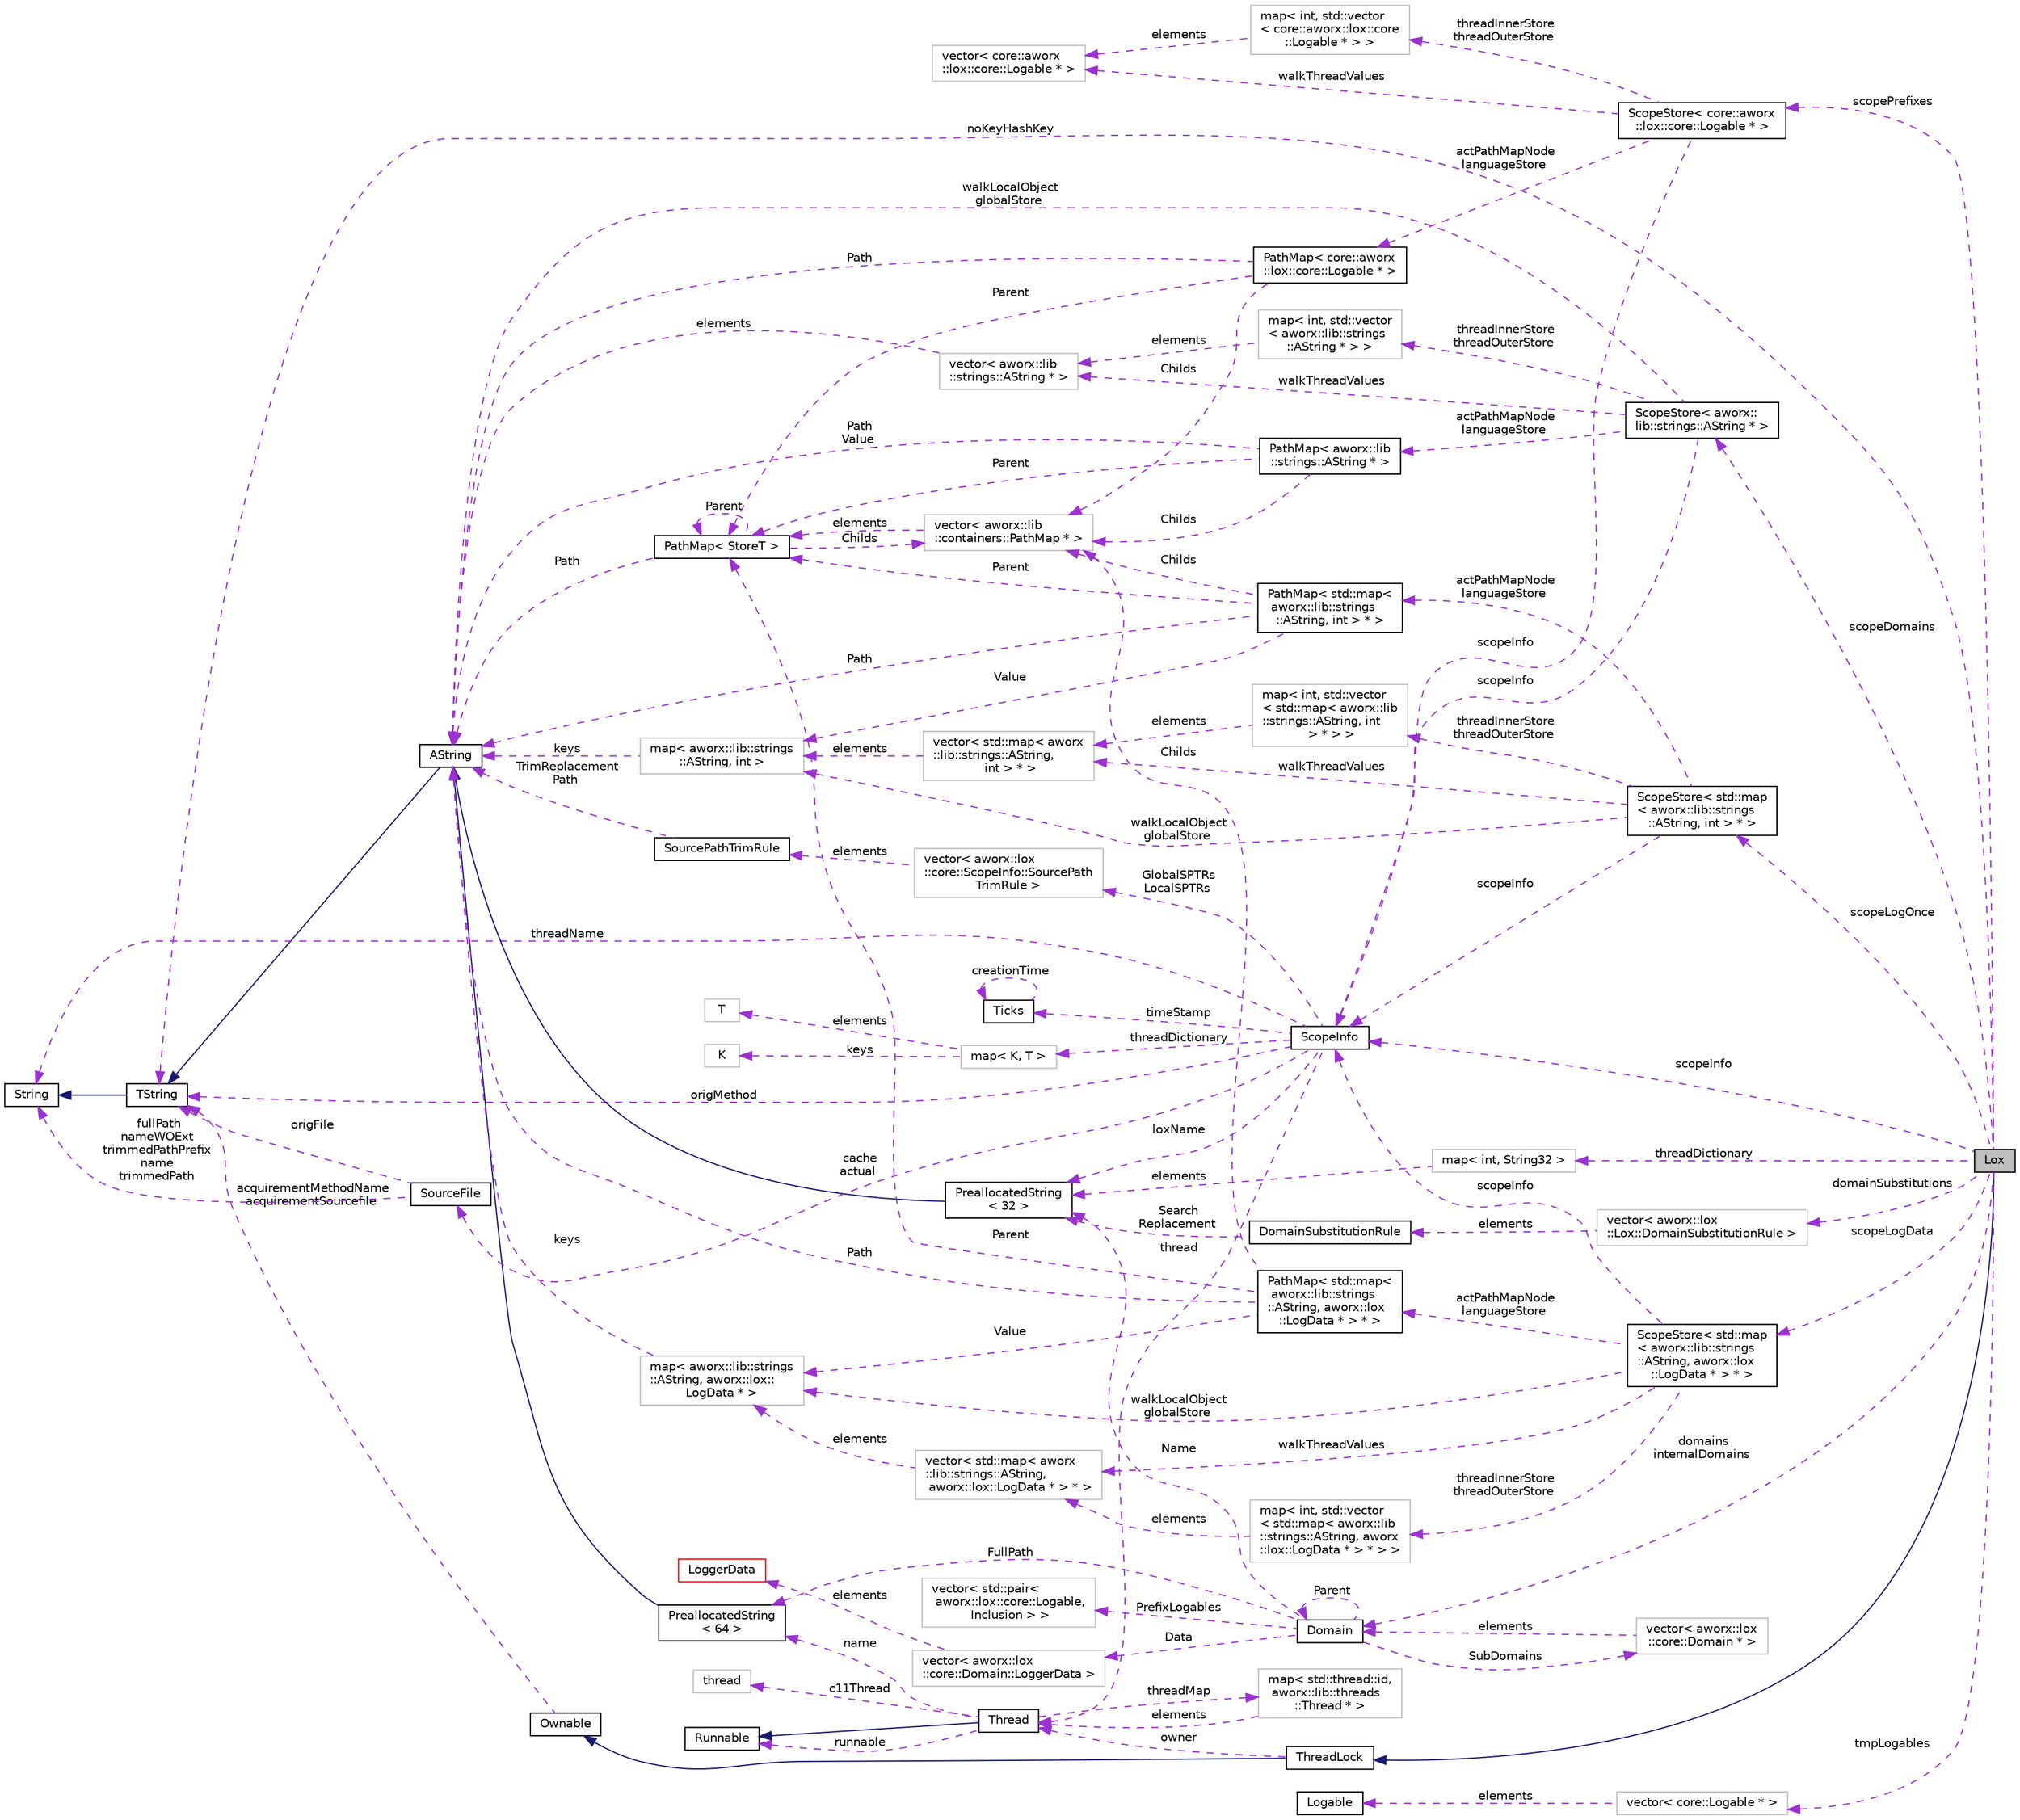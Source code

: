 digraph "Lox"
{
  edge [fontname="Helvetica",fontsize="10",labelfontname="Helvetica",labelfontsize="10"];
  node [fontname="Helvetica",fontsize="10",shape=record];
  rankdir="LR";
  Node1 [label="Lox",height=0.2,width=0.4,color="black", fillcolor="grey75", style="filled", fontcolor="black"];
  Node2 -> Node1 [dir="back",color="midnightblue",fontsize="10",style="solid",fontname="Helvetica"];
  Node2 [label="ThreadLock",height=0.2,width=0.4,color="black", fillcolor="white", style="filled",URL="$classaworx_1_1lib_1_1threads_1_1ThreadLock.html"];
  Node3 -> Node2 [dir="back",color="midnightblue",fontsize="10",style="solid",fontname="Helvetica"];
  Node3 [label="Ownable",height=0.2,width=0.4,color="black", fillcolor="white", style="filled",URL="$classaworx_1_1lib_1_1Ownable.html"];
  Node4 -> Node3 [dir="back",color="darkorchid3",fontsize="10",style="dashed",label=" acquirementMethodName\nacquirementSourcefile" ,fontname="Helvetica"];
  Node4 [label="TString",height=0.2,width=0.4,color="black", fillcolor="white", style="filled",URL="$classaworx_1_1lib_1_1strings_1_1TString.html"];
  Node5 -> Node4 [dir="back",color="midnightblue",fontsize="10",style="solid",fontname="Helvetica"];
  Node5 [label="String",height=0.2,width=0.4,color="black", fillcolor="white", style="filled",URL="$classaworx_1_1lib_1_1strings_1_1String.html"];
  Node6 -> Node2 [dir="back",color="darkorchid3",fontsize="10",style="dashed",label=" owner" ,fontname="Helvetica"];
  Node6 [label="Thread",height=0.2,width=0.4,color="black", fillcolor="white", style="filled",URL="$classaworx_1_1lib_1_1threads_1_1Thread.html"];
  Node7 -> Node6 [dir="back",color="midnightblue",fontsize="10",style="solid",fontname="Helvetica"];
  Node7 [label="Runnable",height=0.2,width=0.4,color="black", fillcolor="white", style="filled",URL="$classaworx_1_1lib_1_1threads_1_1Runnable.html"];
  Node7 -> Node6 [dir="back",color="darkorchid3",fontsize="10",style="dashed",label=" runnable" ,fontname="Helvetica"];
  Node8 -> Node6 [dir="back",color="darkorchid3",fontsize="10",style="dashed",label=" name" ,fontname="Helvetica"];
  Node8 [label="PreallocatedString\l\< 64 \>",height=0.2,width=0.4,color="black", fillcolor="white", style="filled",URL="$classaworx_1_1lib_1_1strings_1_1PreallocatedString.html"];
  Node9 -> Node8 [dir="back",color="midnightblue",fontsize="10",style="solid",fontname="Helvetica"];
  Node9 [label="AString",height=0.2,width=0.4,color="black", fillcolor="white", style="filled",URL="$classaworx_1_1lib_1_1strings_1_1AString.html"];
  Node4 -> Node9 [dir="back",color="midnightblue",fontsize="10",style="solid",fontname="Helvetica"];
  Node10 -> Node6 [dir="back",color="darkorchid3",fontsize="10",style="dashed",label=" threadMap" ,fontname="Helvetica"];
  Node10 [label="map\< std::thread::id,\l aworx::lib::threads\l::Thread * \>",height=0.2,width=0.4,color="grey75", fillcolor="white", style="filled"];
  Node6 -> Node10 [dir="back",color="darkorchid3",fontsize="10",style="dashed",label=" elements" ,fontname="Helvetica"];
  Node11 -> Node6 [dir="back",color="darkorchid3",fontsize="10",style="dashed",label=" c11Thread" ,fontname="Helvetica"];
  Node11 [label="thread",height=0.2,width=0.4,color="grey75", fillcolor="white", style="filled",tooltip="STL class. "];
  Node4 -> Node1 [dir="back",color="darkorchid3",fontsize="10",style="dashed",label=" noKeyHashKey" ,fontname="Helvetica"];
  Node12 -> Node1 [dir="back",color="darkorchid3",fontsize="10",style="dashed",label=" scopeInfo" ,fontname="Helvetica"];
  Node12 [label="ScopeInfo",height=0.2,width=0.4,color="black", fillcolor="white", style="filled",URL="$classaworx_1_1lox_1_1core_1_1ScopeInfo.html"];
  Node13 -> Node12 [dir="back",color="darkorchid3",fontsize="10",style="dashed",label=" threadDictionary" ,fontname="Helvetica"];
  Node13 [label="map\< K, T \>",height=0.2,width=0.4,color="grey75", fillcolor="white", style="filled",tooltip="STL class. "];
  Node14 -> Node13 [dir="back",color="darkorchid3",fontsize="10",style="dashed",label=" keys" ,fontname="Helvetica"];
  Node14 [label="K",height=0.2,width=0.4,color="grey75", fillcolor="white", style="filled"];
  Node15 -> Node13 [dir="back",color="darkorchid3",fontsize="10",style="dashed",label=" elements" ,fontname="Helvetica"];
  Node15 [label="T",height=0.2,width=0.4,color="grey75", fillcolor="white", style="filled"];
  Node5 -> Node12 [dir="back",color="darkorchid3",fontsize="10",style="dashed",label=" threadName" ,fontname="Helvetica"];
  Node4 -> Node12 [dir="back",color="darkorchid3",fontsize="10",style="dashed",label=" origMethod" ,fontname="Helvetica"];
  Node16 -> Node12 [dir="back",color="darkorchid3",fontsize="10",style="dashed",label=" cache\nactual" ,fontname="Helvetica"];
  Node16 [label="SourceFile",height=0.2,width=0.4,color="black", fillcolor="white", style="filled",URL="$structaworx_1_1lox_1_1core_1_1ScopeInfo_1_1SourceFile.html"];
  Node5 -> Node16 [dir="back",color="darkorchid3",fontsize="10",style="dashed",label=" fullPath\nnameWOExt\ntrimmedPathPrefix\nname\ntrimmedPath" ,fontname="Helvetica"];
  Node4 -> Node16 [dir="back",color="darkorchid3",fontsize="10",style="dashed",label=" origFile" ,fontname="Helvetica"];
  Node17 -> Node12 [dir="back",color="darkorchid3",fontsize="10",style="dashed",label=" timeStamp" ,fontname="Helvetica"];
  Node17 [label="Ticks",height=0.2,width=0.4,color="black", fillcolor="white", style="filled",URL="$classaworx_1_1lib_1_1time_1_1Ticks.html"];
  Node17 -> Node17 [dir="back",color="darkorchid3",fontsize="10",style="dashed",label=" creationTime" ,fontname="Helvetica"];
  Node18 -> Node12 [dir="back",color="darkorchid3",fontsize="10",style="dashed",label=" GlobalSPTRs\nLocalSPTRs" ,fontname="Helvetica"];
  Node18 [label="vector\< aworx::lox\l::core::ScopeInfo::SourcePath\lTrimRule \>",height=0.2,width=0.4,color="grey75", fillcolor="white", style="filled"];
  Node19 -> Node18 [dir="back",color="darkorchid3",fontsize="10",style="dashed",label=" elements" ,fontname="Helvetica"];
  Node19 [label="SourcePathTrimRule",height=0.2,width=0.4,color="black", fillcolor="white", style="filled",URL="$structaworx_1_1lox_1_1core_1_1ScopeInfo_1_1SourcePathTrimRule.html"];
  Node9 -> Node19 [dir="back",color="darkorchid3",fontsize="10",style="dashed",label=" TrimReplacement\nPath" ,fontname="Helvetica"];
  Node20 -> Node12 [dir="back",color="darkorchid3",fontsize="10",style="dashed",label=" loxName" ,fontname="Helvetica"];
  Node20 [label="PreallocatedString\l\< 32 \>",height=0.2,width=0.4,color="black", fillcolor="white", style="filled",URL="$classaworx_1_1lib_1_1strings_1_1PreallocatedString.html"];
  Node9 -> Node20 [dir="back",color="midnightblue",fontsize="10",style="solid",fontname="Helvetica"];
  Node6 -> Node12 [dir="back",color="darkorchid3",fontsize="10",style="dashed",label=" thread" ,fontname="Helvetica"];
  Node21 -> Node1 [dir="back",color="darkorchid3",fontsize="10",style="dashed",label=" scopeLogData" ,fontname="Helvetica"];
  Node21 [label="ScopeStore\< std::map\l\< aworx::lib::strings\l::AString, aworx::lox\l::LogData * \> * \>",height=0.2,width=0.4,color="black", fillcolor="white", style="filled",URL="$classaworx_1_1lox_1_1core_1_1ScopeStore.html"];
  Node12 -> Node21 [dir="back",color="darkorchid3",fontsize="10",style="dashed",label=" scopeInfo" ,fontname="Helvetica"];
  Node22 -> Node21 [dir="back",color="darkorchid3",fontsize="10",style="dashed",label=" threadInnerStore\nthreadOuterStore" ,fontname="Helvetica"];
  Node22 [label="map\< int, std::vector\l\< std::map\< aworx::lib\l::strings::AString, aworx\l::lox::LogData * \> * \> \>",height=0.2,width=0.4,color="grey75", fillcolor="white", style="filled"];
  Node23 -> Node22 [dir="back",color="darkorchid3",fontsize="10",style="dashed",label=" elements" ,fontname="Helvetica"];
  Node23 [label="vector\< std::map\< aworx\l::lib::strings::AString,\l aworx::lox::LogData * \> * \>",height=0.2,width=0.4,color="grey75", fillcolor="white", style="filled"];
  Node24 -> Node23 [dir="back",color="darkorchid3",fontsize="10",style="dashed",label=" elements" ,fontname="Helvetica"];
  Node24 [label="map\< aworx::lib::strings\l::AString, aworx::lox::\lLogData * \>",height=0.2,width=0.4,color="grey75", fillcolor="white", style="filled"];
  Node9 -> Node24 [dir="back",color="darkorchid3",fontsize="10",style="dashed",label=" keys" ,fontname="Helvetica"];
  Node24 -> Node21 [dir="back",color="darkorchid3",fontsize="10",style="dashed",label=" walkLocalObject\nglobalStore" ,fontname="Helvetica"];
  Node23 -> Node21 [dir="back",color="darkorchid3",fontsize="10",style="dashed",label=" walkThreadValues" ,fontname="Helvetica"];
  Node25 -> Node21 [dir="back",color="darkorchid3",fontsize="10",style="dashed",label=" actPathMapNode\nlanguageStore" ,fontname="Helvetica"];
  Node25 [label="PathMap\< std::map\<\l aworx::lib::strings\l::AString, aworx::lox\l::LogData * \> * \>",height=0.2,width=0.4,color="black", fillcolor="white", style="filled",URL="$classaworx_1_1lib_1_1containers_1_1PathMap.html"];
  Node26 -> Node25 [dir="back",color="darkorchid3",fontsize="10",style="dashed",label=" Parent" ,fontname="Helvetica"];
  Node26 [label="PathMap\< StoreT \>",height=0.2,width=0.4,color="black", fillcolor="white", style="filled",URL="$classaworx_1_1lib_1_1containers_1_1PathMap.html"];
  Node26 -> Node26 [dir="back",color="darkorchid3",fontsize="10",style="dashed",label=" Parent" ,fontname="Helvetica"];
  Node9 -> Node26 [dir="back",color="darkorchid3",fontsize="10",style="dashed",label=" Path" ,fontname="Helvetica"];
  Node27 -> Node26 [dir="back",color="darkorchid3",fontsize="10",style="dashed",label=" Childs" ,fontname="Helvetica"];
  Node27 [label="vector\< aworx::lib\l::containers::PathMap * \>",height=0.2,width=0.4,color="grey75", fillcolor="white", style="filled"];
  Node26 -> Node27 [dir="back",color="darkorchid3",fontsize="10",style="dashed",label=" elements" ,fontname="Helvetica"];
  Node24 -> Node25 [dir="back",color="darkorchid3",fontsize="10",style="dashed",label=" Value" ,fontname="Helvetica"];
  Node9 -> Node25 [dir="back",color="darkorchid3",fontsize="10",style="dashed",label=" Path" ,fontname="Helvetica"];
  Node27 -> Node25 [dir="back",color="darkorchid3",fontsize="10",style="dashed",label=" Childs" ,fontname="Helvetica"];
  Node28 -> Node1 [dir="back",color="darkorchid3",fontsize="10",style="dashed",label=" tmpLogables" ,fontname="Helvetica"];
  Node28 [label="vector\< core::Logable * \>",height=0.2,width=0.4,color="grey75", fillcolor="white", style="filled"];
  Node29 -> Node28 [dir="back",color="darkorchid3",fontsize="10",style="dashed",label=" elements" ,fontname="Helvetica"];
  Node29 [label="Logable",height=0.2,width=0.4,color="black", fillcolor="white", style="filled",URL="$structaworx_1_1lox_1_1core_1_1Logable.html"];
  Node30 -> Node1 [dir="back",color="darkorchid3",fontsize="10",style="dashed",label=" scopeDomains" ,fontname="Helvetica"];
  Node30 [label="ScopeStore\< aworx::\llib::strings::AString * \>",height=0.2,width=0.4,color="black", fillcolor="white", style="filled",URL="$classaworx_1_1lox_1_1core_1_1ScopeStore.html"];
  Node31 -> Node30 [dir="back",color="darkorchid3",fontsize="10",style="dashed",label=" actPathMapNode\nlanguageStore" ,fontname="Helvetica"];
  Node31 [label="PathMap\< aworx::lib\l::strings::AString * \>",height=0.2,width=0.4,color="black", fillcolor="white", style="filled",URL="$classaworx_1_1lib_1_1containers_1_1PathMap.html"];
  Node26 -> Node31 [dir="back",color="darkorchid3",fontsize="10",style="dashed",label=" Parent" ,fontname="Helvetica"];
  Node9 -> Node31 [dir="back",color="darkorchid3",fontsize="10",style="dashed",label=" Path\nValue" ,fontname="Helvetica"];
  Node27 -> Node31 [dir="back",color="darkorchid3",fontsize="10",style="dashed",label=" Childs" ,fontname="Helvetica"];
  Node12 -> Node30 [dir="back",color="darkorchid3",fontsize="10",style="dashed",label=" scopeInfo" ,fontname="Helvetica"];
  Node32 -> Node30 [dir="back",color="darkorchid3",fontsize="10",style="dashed",label=" walkThreadValues" ,fontname="Helvetica"];
  Node32 [label="vector\< aworx::lib\l::strings::AString * \>",height=0.2,width=0.4,color="grey75", fillcolor="white", style="filled"];
  Node9 -> Node32 [dir="back",color="darkorchid3",fontsize="10",style="dashed",label=" elements" ,fontname="Helvetica"];
  Node9 -> Node30 [dir="back",color="darkorchid3",fontsize="10",style="dashed",label=" walkLocalObject\nglobalStore" ,fontname="Helvetica"];
  Node33 -> Node30 [dir="back",color="darkorchid3",fontsize="10",style="dashed",label=" threadInnerStore\nthreadOuterStore" ,fontname="Helvetica"];
  Node33 [label="map\< int, std::vector\l\< aworx::lib::strings\l::AString * \> \>",height=0.2,width=0.4,color="grey75", fillcolor="white", style="filled"];
  Node32 -> Node33 [dir="back",color="darkorchid3",fontsize="10",style="dashed",label=" elements" ,fontname="Helvetica"];
  Node34 -> Node1 [dir="back",color="darkorchid3",fontsize="10",style="dashed",label=" threadDictionary" ,fontname="Helvetica"];
  Node34 [label="map\< int, String32 \>",height=0.2,width=0.4,color="grey75", fillcolor="white", style="filled"];
  Node20 -> Node34 [dir="back",color="darkorchid3",fontsize="10",style="dashed",label=" elements" ,fontname="Helvetica"];
  Node35 -> Node1 [dir="back",color="darkorchid3",fontsize="10",style="dashed",label=" domainSubstitutions" ,fontname="Helvetica"];
  Node35 [label="vector\< aworx::lox\l::Lox::DomainSubstitutionRule \>",height=0.2,width=0.4,color="grey75", fillcolor="white", style="filled"];
  Node36 -> Node35 [dir="back",color="darkorchid3",fontsize="10",style="dashed",label=" elements" ,fontname="Helvetica"];
  Node36 [label="DomainSubstitutionRule",height=0.2,width=0.4,color="black", fillcolor="white", style="filled",URL="$structaworx_1_1lox_1_1Lox_1_1DomainSubstitutionRule.html"];
  Node20 -> Node36 [dir="back",color="darkorchid3",fontsize="10",style="dashed",label=" Search\nReplacement" ,fontname="Helvetica"];
  Node37 -> Node1 [dir="back",color="darkorchid3",fontsize="10",style="dashed",label=" scopeLogOnce" ,fontname="Helvetica"];
  Node37 [label="ScopeStore\< std::map\l\< aworx::lib::strings\l::AString, int \> * \>",height=0.2,width=0.4,color="black", fillcolor="white", style="filled",URL="$classaworx_1_1lox_1_1core_1_1ScopeStore.html"];
  Node38 -> Node37 [dir="back",color="darkorchid3",fontsize="10",style="dashed",label=" threadInnerStore\nthreadOuterStore" ,fontname="Helvetica"];
  Node38 [label="map\< int, std::vector\l\< std::map\< aworx::lib\l::strings::AString, int\l \> * \> \>",height=0.2,width=0.4,color="grey75", fillcolor="white", style="filled"];
  Node39 -> Node38 [dir="back",color="darkorchid3",fontsize="10",style="dashed",label=" elements" ,fontname="Helvetica"];
  Node39 [label="vector\< std::map\< aworx\l::lib::strings::AString,\l int \> * \>",height=0.2,width=0.4,color="grey75", fillcolor="white", style="filled"];
  Node40 -> Node39 [dir="back",color="darkorchid3",fontsize="10",style="dashed",label=" elements" ,fontname="Helvetica"];
  Node40 [label="map\< aworx::lib::strings\l::AString, int \>",height=0.2,width=0.4,color="grey75", fillcolor="white", style="filled"];
  Node9 -> Node40 [dir="back",color="darkorchid3",fontsize="10",style="dashed",label=" keys" ,fontname="Helvetica"];
  Node12 -> Node37 [dir="back",color="darkorchid3",fontsize="10",style="dashed",label=" scopeInfo" ,fontname="Helvetica"];
  Node39 -> Node37 [dir="back",color="darkorchid3",fontsize="10",style="dashed",label=" walkThreadValues" ,fontname="Helvetica"];
  Node41 -> Node37 [dir="back",color="darkorchid3",fontsize="10",style="dashed",label=" actPathMapNode\nlanguageStore" ,fontname="Helvetica"];
  Node41 [label="PathMap\< std::map\<\l aworx::lib::strings\l::AString, int \> * \>",height=0.2,width=0.4,color="black", fillcolor="white", style="filled",URL="$classaworx_1_1lib_1_1containers_1_1PathMap.html"];
  Node26 -> Node41 [dir="back",color="darkorchid3",fontsize="10",style="dashed",label=" Parent" ,fontname="Helvetica"];
  Node9 -> Node41 [dir="back",color="darkorchid3",fontsize="10",style="dashed",label=" Path" ,fontname="Helvetica"];
  Node40 -> Node41 [dir="back",color="darkorchid3",fontsize="10",style="dashed",label=" Value" ,fontname="Helvetica"];
  Node27 -> Node41 [dir="back",color="darkorchid3",fontsize="10",style="dashed",label=" Childs" ,fontname="Helvetica"];
  Node40 -> Node37 [dir="back",color="darkorchid3",fontsize="10",style="dashed",label=" walkLocalObject\nglobalStore" ,fontname="Helvetica"];
  Node42 -> Node1 [dir="back",color="darkorchid3",fontsize="10",style="dashed",label=" scopePrefixes" ,fontname="Helvetica"];
  Node42 [label="ScopeStore\< core::aworx\l::lox::core::Logable * \>",height=0.2,width=0.4,color="black", fillcolor="white", style="filled",URL="$classaworx_1_1lox_1_1core_1_1ScopeStore.html"];
  Node12 -> Node42 [dir="back",color="darkorchid3",fontsize="10",style="dashed",label=" scopeInfo" ,fontname="Helvetica"];
  Node43 -> Node42 [dir="back",color="darkorchid3",fontsize="10",style="dashed",label=" actPathMapNode\nlanguageStore" ,fontname="Helvetica"];
  Node43 [label="PathMap\< core::aworx\l::lox::core::Logable * \>",height=0.2,width=0.4,color="black", fillcolor="white", style="filled",URL="$classaworx_1_1lib_1_1containers_1_1PathMap.html"];
  Node26 -> Node43 [dir="back",color="darkorchid3",fontsize="10",style="dashed",label=" Parent" ,fontname="Helvetica"];
  Node9 -> Node43 [dir="back",color="darkorchid3",fontsize="10",style="dashed",label=" Path" ,fontname="Helvetica"];
  Node27 -> Node43 [dir="back",color="darkorchid3",fontsize="10",style="dashed",label=" Childs" ,fontname="Helvetica"];
  Node44 -> Node42 [dir="back",color="darkorchid3",fontsize="10",style="dashed",label=" walkThreadValues" ,fontname="Helvetica"];
  Node44 [label="vector\< core::aworx\l::lox::core::Logable * \>",height=0.2,width=0.4,color="grey75", fillcolor="white", style="filled"];
  Node45 -> Node42 [dir="back",color="darkorchid3",fontsize="10",style="dashed",label=" threadInnerStore\nthreadOuterStore" ,fontname="Helvetica"];
  Node45 [label="map\< int, std::vector\l\< core::aworx::lox::core\l::Logable * \> \>",height=0.2,width=0.4,color="grey75", fillcolor="white", style="filled"];
  Node44 -> Node45 [dir="back",color="darkorchid3",fontsize="10",style="dashed",label=" elements" ,fontname="Helvetica"];
  Node46 -> Node1 [dir="back",color="darkorchid3",fontsize="10",style="dashed",label=" domains\ninternalDomains" ,fontname="Helvetica"];
  Node46 [label="Domain",height=0.2,width=0.4,color="black", fillcolor="white", style="filled",URL="$classaworx_1_1lox_1_1core_1_1Domain.html"];
  Node8 -> Node46 [dir="back",color="darkorchid3",fontsize="10",style="dashed",label=" FullPath" ,fontname="Helvetica"];
  Node47 -> Node46 [dir="back",color="darkorchid3",fontsize="10",style="dashed",label=" Data" ,fontname="Helvetica"];
  Node47 [label="vector\< aworx::lox\l::core::Domain::LoggerData \>",height=0.2,width=0.4,color="grey75", fillcolor="white", style="filled"];
  Node48 -> Node47 [dir="back",color="darkorchid3",fontsize="10",style="dashed",label=" elements" ,fontname="Helvetica"];
  Node48 [label="LoggerData",height=0.2,width=0.4,color="red", fillcolor="white", style="filled",URL="$structaworx_1_1lox_1_1core_1_1Domain_1_1LoggerData.html"];
  Node20 -> Node46 [dir="back",color="darkorchid3",fontsize="10",style="dashed",label=" Name" ,fontname="Helvetica"];
  Node49 -> Node46 [dir="back",color="darkorchid3",fontsize="10",style="dashed",label=" PrefixLogables" ,fontname="Helvetica"];
  Node49 [label="vector\< std::pair\<\l aworx::lox::core::Logable,\l Inclusion \> \>",height=0.2,width=0.4,color="grey75", fillcolor="white", style="filled"];
  Node50 -> Node46 [dir="back",color="darkorchid3",fontsize="10",style="dashed",label=" SubDomains" ,fontname="Helvetica"];
  Node50 [label="vector\< aworx::lox\l::core::Domain * \>",height=0.2,width=0.4,color="grey75", fillcolor="white", style="filled"];
  Node46 -> Node50 [dir="back",color="darkorchid3",fontsize="10",style="dashed",label=" elements" ,fontname="Helvetica"];
  Node46 -> Node46 [dir="back",color="darkorchid3",fontsize="10",style="dashed",label=" Parent" ,fontname="Helvetica"];
}
